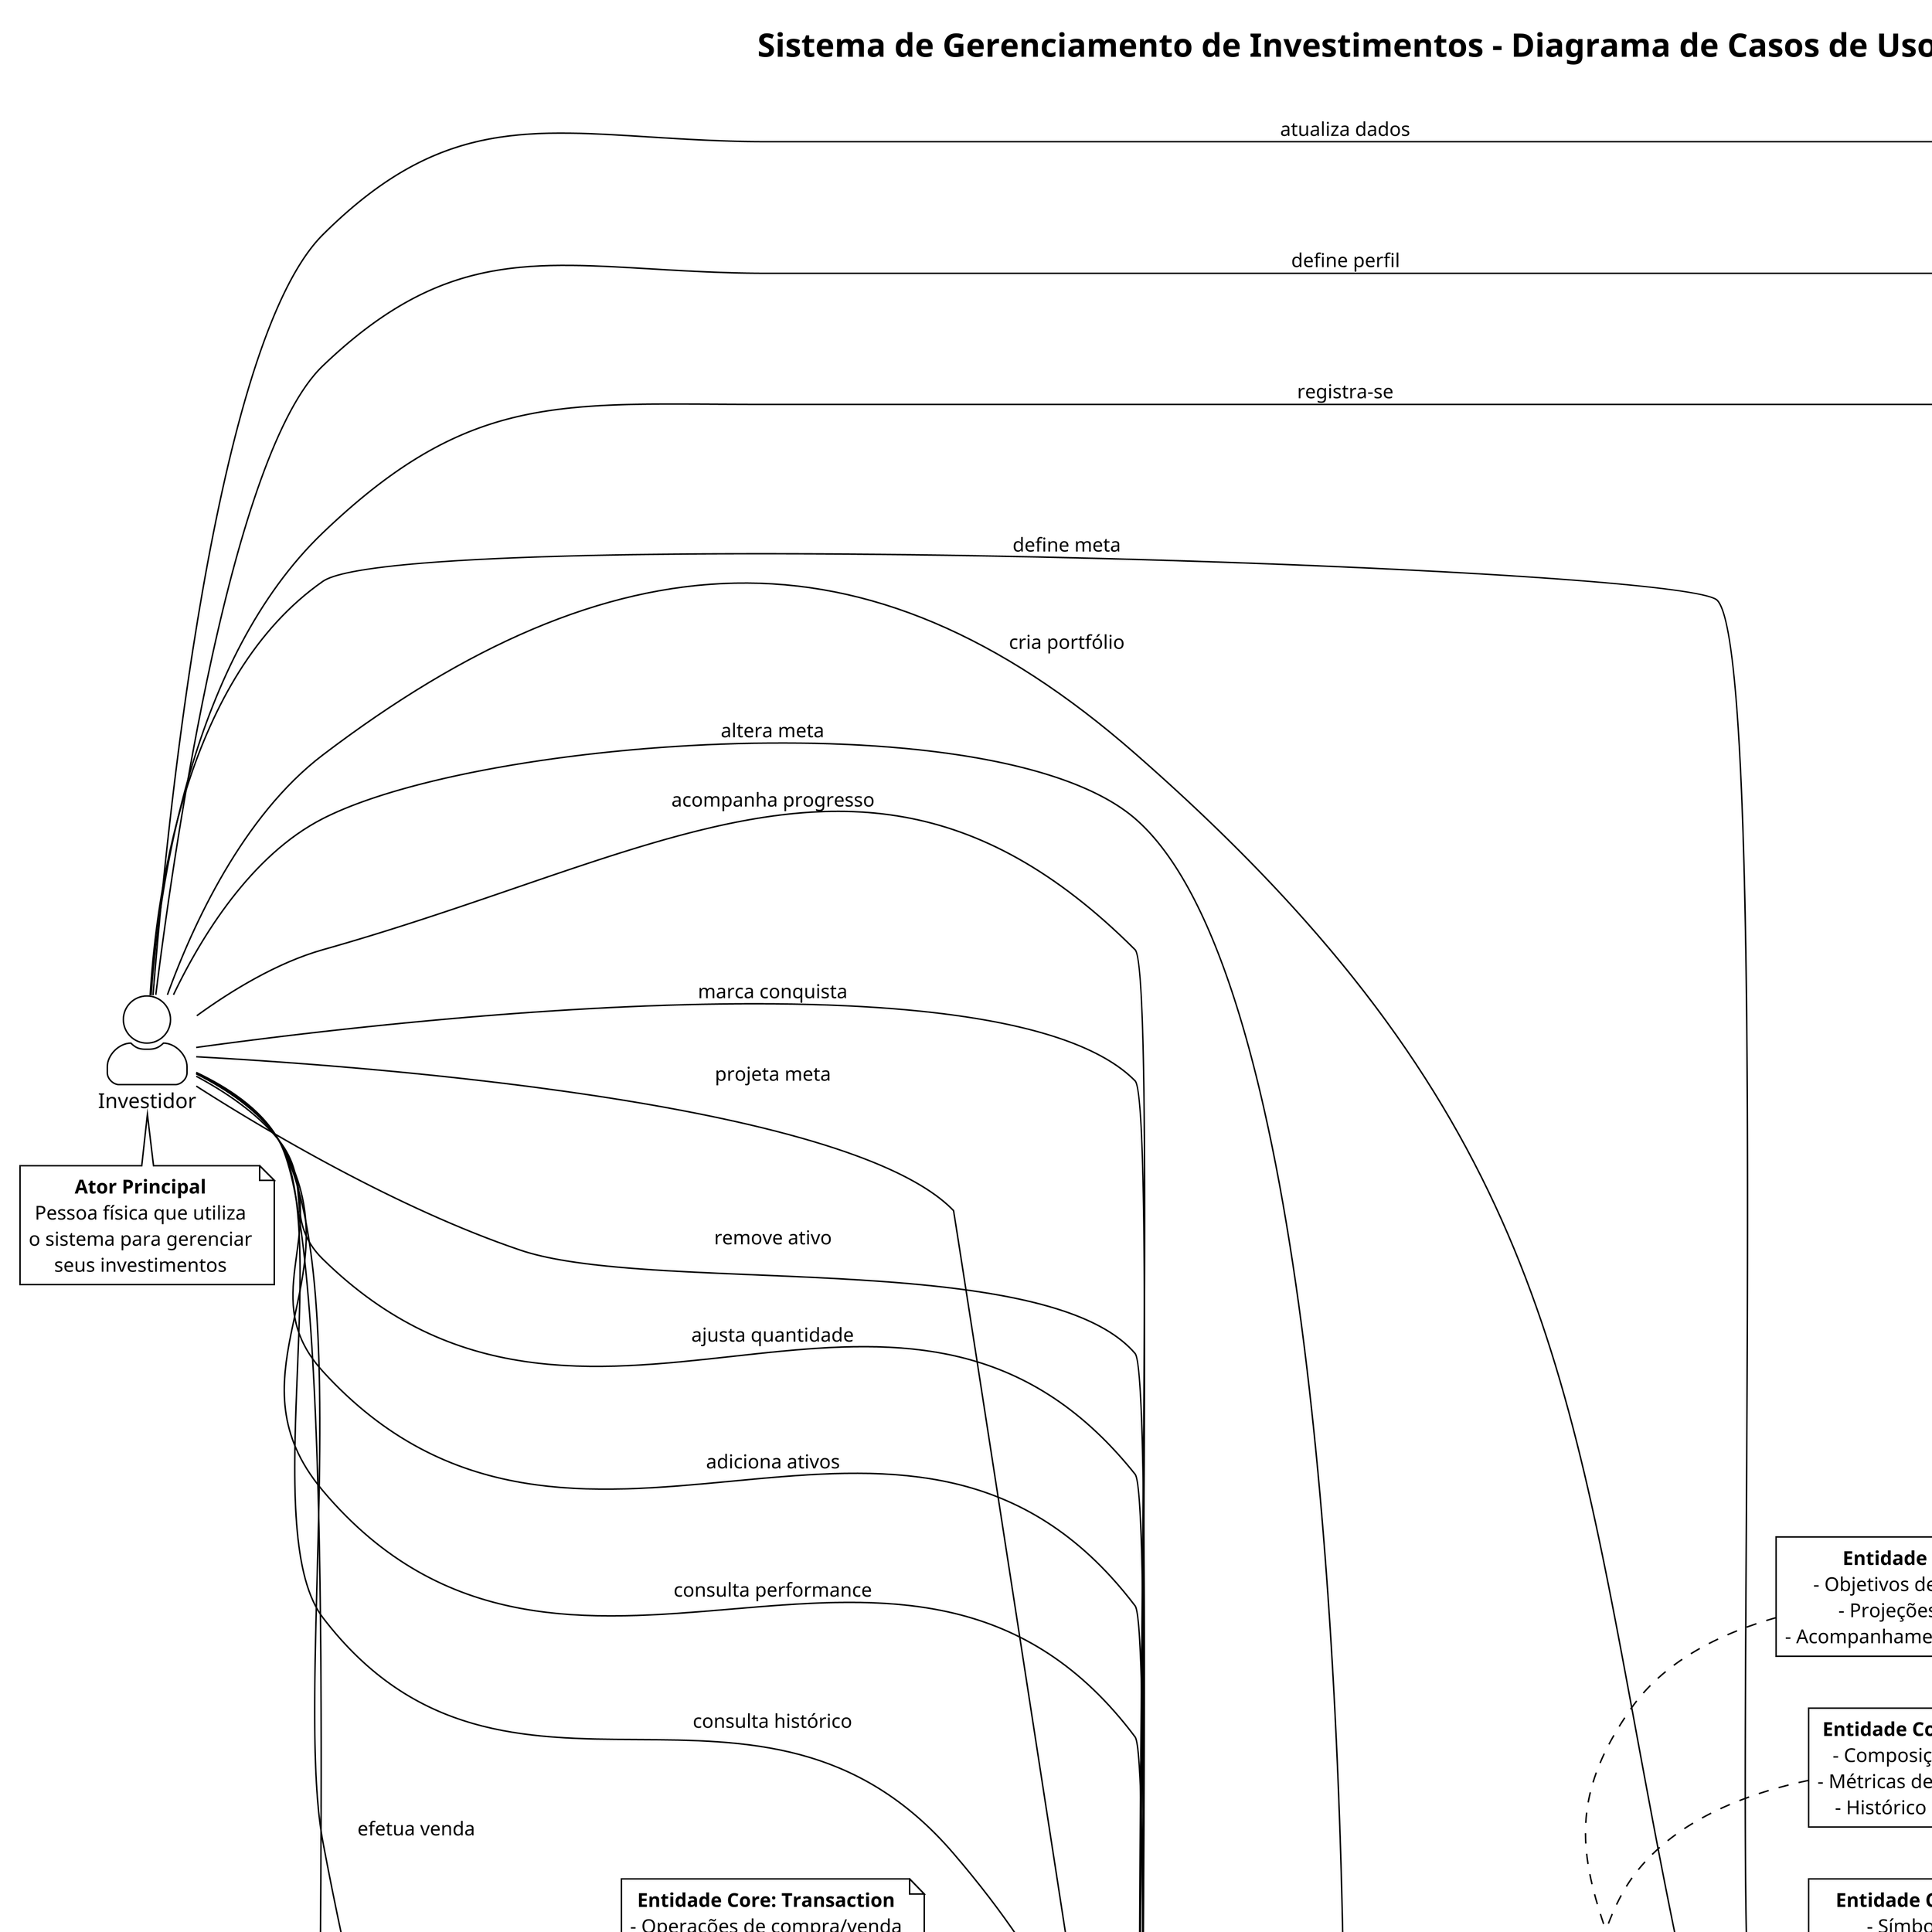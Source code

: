 @startuml Sistema de Gerenciamento de Investimentos
!theme plain
skinparam dpi 300
skinparam actorStyle awesome
skinparam packageStyle rectangle
skinparam backgroundColor white
skinparam defaultTextAlignment center
left to right direction

title Sistema de Gerenciamento de Investimentos - Diagrama de Casos de Uso

actor "Investidor" as Investor
actor "Sistema" as System
actor "Provedor de Dados" as MarketData

rectangle "Sistema de Gerenciamento de Investimentos" {
    
    package "Gerenciamento de Investidores" {
        usecase "Registrar Investidor" as UC1
        usecase "Atualizar Perfil" as UC2
        usecase "Definir Perfil de Risco" as UC3
    }

    package "Gerenciamento de Ativos" {
        usecase "Registrar Ativo" as UC4
        usecase "Atualizar Preço do Ativo" as UC5
        usecase "Consultar Preço Atual" as UC6
        usecase "Obter Histórico de Preços" as UC7
    }

    package "Gerenciamento de Portfólios" {
        usecase "Criar Portfólio" as UC8
        usecase "Adicionar Ativo ao Portfólio" as UC9
        usecase "Atualizar Quantidade" as UC10
        usecase "Remover Ativo do Portfólio" as UC11
        usecase "Calcular Performance" as UC12
    }

    package "Gerenciamento de Transações" {
        usecase "Registrar Transação de Compra" as UC13
        usecase "Registrar Transação de Venda" as UC14
        usecase "Registrar Dividendo" as UC15
        usecase "Consultar Histórico" as UC16
        usecase "Calcular Ganhos/Perdas" as UC17
    }

    package "Gerenciamento de Metas" {
        usecase "Registrar Meta de Investimento" as UC18
        usecase "Editar Meta" as UC19
        usecase "Calcular Projeção da Meta" as UC20
        usecase "Atualizar Progresso" as UC21
        usecase "Marcar como Conquistada" as UC22
    }
}

' Relacionamentos do Investidor
Investor --> UC1 : registra-se
Investor --> UC2 : atualiza dados
Investor --> UC3 : define perfil
Investor --> UC8 : cria portfólio
Investor --> UC9 : adiciona ativos
Investor --> UC10 : ajusta quantidade
Investor --> UC11 : remove ativo
Investor --> UC12 : consulta performance
Investor --> UC13 : efetua compra
Investor --> UC14 : efetua venda
Investor --> UC16 : consulta histórico
Investor --> UC18 : define meta
Investor --> UC19 : altera meta
Investor --> UC20 : projeta meta
Investor --> UC21 : acompanha progresso
Investor --> UC22 : marca conquista

' Relacionamentos do Sistema
System --> UC5 : atualiza preços
System --> UC12 : calcula métricas
System --> UC15 : processa dividendos
System --> UC17 : calcula resultados
System --> UC20 : projeta cenários
System --> UC21 : monitora progresso

' Relacionamentos do Provedor de Dados
MarketData --> UC4 : fornece dados
MarketData --> UC5 : atualiza cotações
MarketData --> UC6 : fornece preços
MarketData --> UC7 : histórico mercado

' Relacionamentos include - Dependências obrigatórias
UC8 ..> UC1 : <<include>>
UC9 ..> UC8 : <<include>>
UC9 ..> UC4 : <<include>>
UC13 ..> UC9 : <<include>>
UC14 ..> UC9 : <<include>>
UC15 ..> UC9 : <<include>>
UC12 ..> UC6 : <<include>>
UC17 ..> UC16 : <<include>>
UC18 ..> UC1 : <<include>>
UC20 ..> UC18 : <<include>>
UC21 ..> UC18 : <<include>>
UC22 ..> UC18 : <<include>>

' Relacionamentos extend - Funcionalidades opcionais
UC10 ..> UC13 : <<extend>>
UC10 ..> UC14 : <<extend>>
UC11 ..> UC14 : <<extend>>

note top of UC1
**Entidade Core: Investor**
- Identificação única
- Perfil de investimento
- Preferências de risco
end note

note top of UC4
**Entidade Core: Asset** 
- Símbolo único
- Tipo de ativo
- Informações de mercado
end note

note top of UC8
**Entidade Core: Portfolio**
- Composição de ativos
- Métricas de performance
- Histórico de alocação
end note

note top of UC13
**Entidade Core: Transaction**
- Operações de compra/venda
- Registro de dividendos
- Controle de posições
end note

note top of UC18
**Entidade Core: Goal**
- Objetivos de investimento
- Projeções e cenários
- Acompanhamento de progresso
end note

note bottom of Investor
**Ator Principal**
Pessoa física que utiliza
o sistema para gerenciar
seus investimentos
end note

note bottom of System
**Sistema Interno**
Processa dados, calcula
métricas e executa
operações automatizadas
end note

note bottom of MarketData
**Fonte Externa**
Fornece dados de mercado
atualizados e históricos
dos ativos financeiros
end note

@enduml